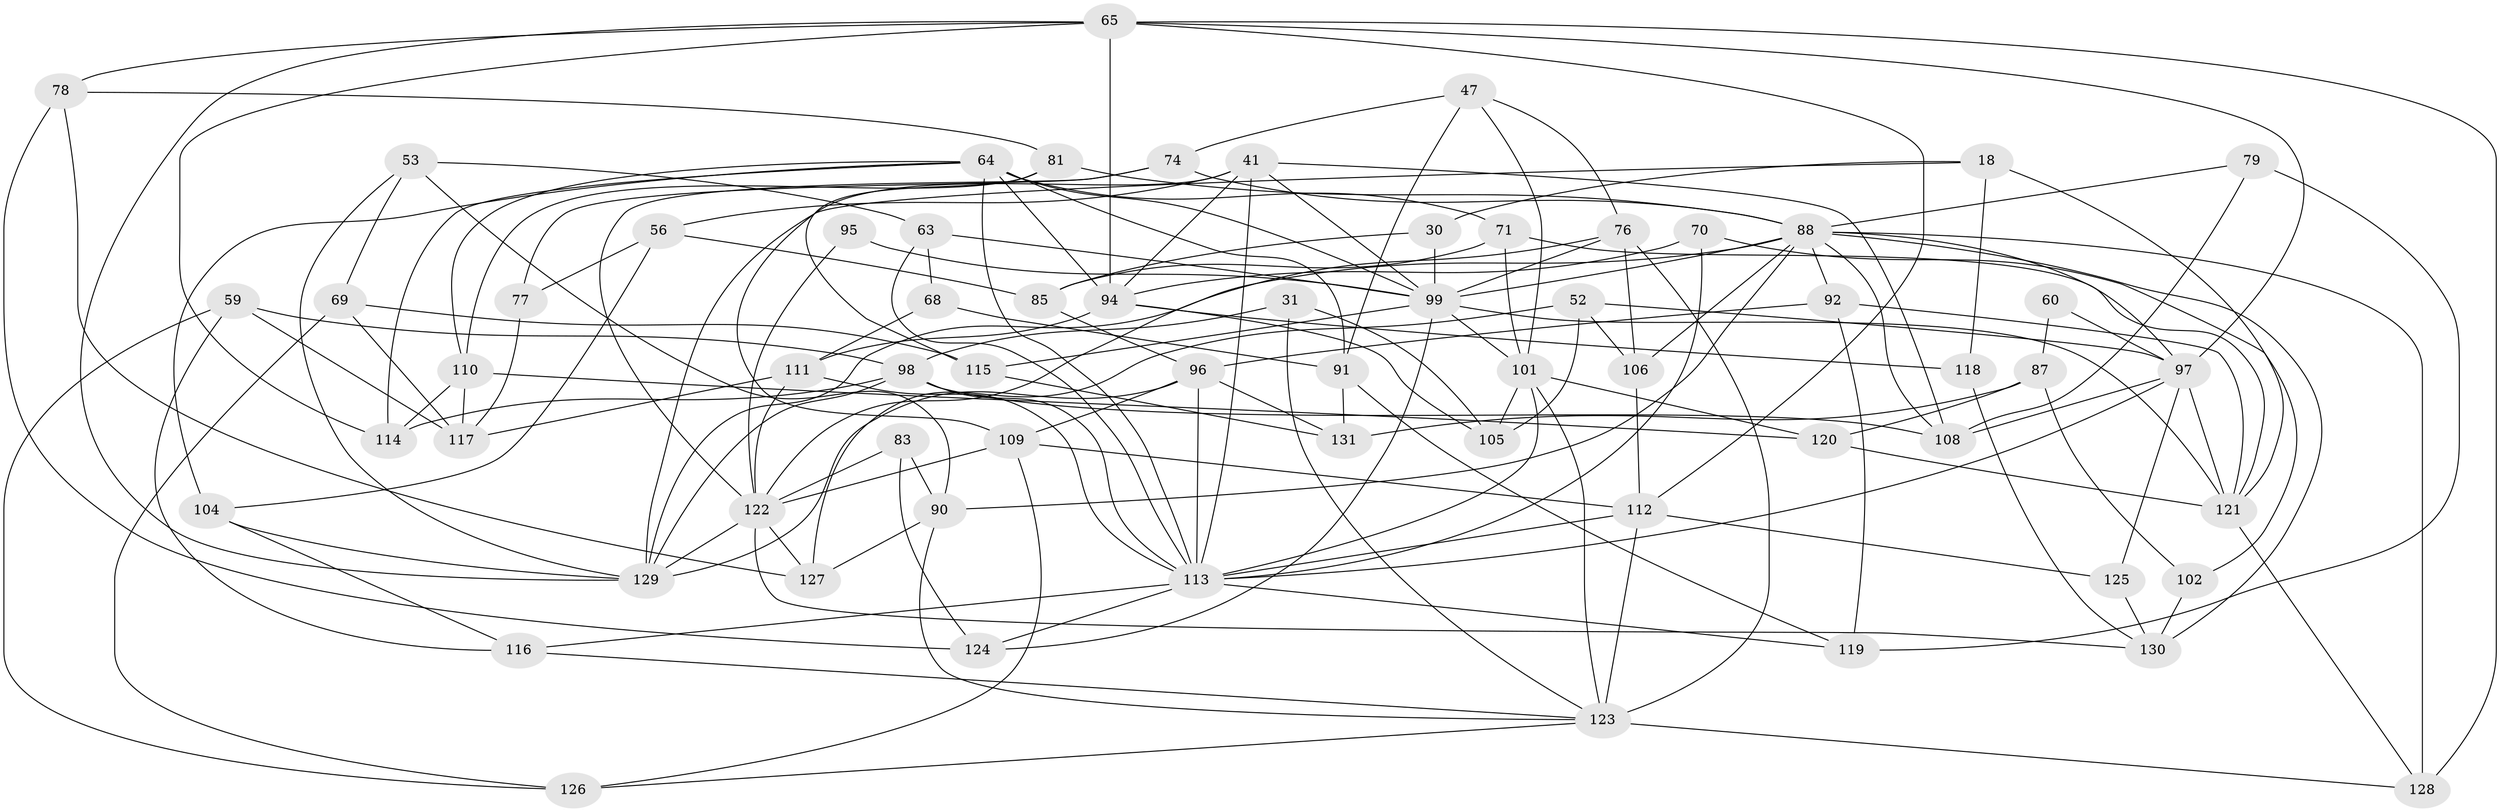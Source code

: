 // original degree distribution, {4: 1.0}
// Generated by graph-tools (version 1.1) at 2025/56/03/09/25 04:56:53]
// undirected, 65 vertices, 160 edges
graph export_dot {
graph [start="1"]
  node [color=gray90,style=filled];
  18 [super="+6"];
  30;
  31;
  41 [super="+23+33"];
  47;
  52;
  53;
  56;
  59;
  60;
  63;
  64 [super="+55"];
  65 [super="+2+7+42"];
  68;
  69;
  70;
  71;
  74;
  76 [super="+75"];
  77;
  78;
  79;
  81;
  83;
  85;
  87;
  88 [super="+13+37+80"];
  90 [super="+36"];
  91 [super="+66+62"];
  92;
  94 [super="+44+49"];
  95 [super="+54"];
  96 [super="+35"];
  97 [super="+26+43+58"];
  98 [super="+15+67"];
  99 [super="+38+51"];
  101 [super="+19+46"];
  102;
  104;
  105 [super="+14"];
  106;
  108 [super="+12"];
  109 [super="+48"];
  110 [super="+100"];
  111 [super="+93"];
  112 [super="+34"];
  113 [super="+24+84"];
  114 [super="+86"];
  115;
  116;
  117 [super="+57"];
  118;
  119;
  120 [super="+73"];
  121 [super="+27+61"];
  122 [super="+29+107"];
  123 [super="+3+10+103"];
  124;
  125;
  126;
  127;
  128;
  129 [super="+72"];
  130 [super="+1"];
  131;
  18 -- 30 [weight=2];
  18 -- 129;
  18 -- 118 [weight=2];
  18 -- 121;
  30 -- 85;
  30 -- 99;
  31 -- 105 [weight=2];
  31 -- 123;
  31 -- 98;
  41 -- 56;
  41 -- 108;
  41 -- 109 [weight=2];
  41 -- 94;
  41 -- 113;
  41 -- 99 [weight=2];
  47 -- 76;
  47 -- 74;
  47 -- 91;
  47 -- 101;
  52 -- 106;
  52 -- 127;
  52 -- 105;
  52 -- 97;
  53 -- 63;
  53 -- 90;
  53 -- 69;
  53 -- 129;
  56 -- 85;
  56 -- 104;
  56 -- 77;
  59 -- 126;
  59 -- 116;
  59 -- 117;
  59 -- 98;
  60 -- 87;
  60 -- 97 [weight=3];
  63 -- 68;
  63 -- 113;
  63 -- 99;
  64 -- 113 [weight=3];
  64 -- 104;
  64 -- 91 [weight=3];
  64 -- 71;
  64 -- 114;
  64 -- 110;
  64 -- 99;
  64 -- 94;
  65 -- 78;
  65 -- 128;
  65 -- 129;
  65 -- 114 [weight=2];
  65 -- 97 [weight=2];
  65 -- 112;
  65 -- 94 [weight=2];
  68 -- 91 [weight=2];
  68 -- 111;
  69 -- 126;
  69 -- 115;
  69 -- 117;
  70 -- 102;
  70 -- 113;
  70 -- 94 [weight=2];
  71 -- 85;
  71 -- 101;
  71 -- 121;
  74 -- 122;
  74 -- 77;
  74 -- 88;
  76 -- 123 [weight=2];
  76 -- 106;
  76 -- 99;
  76 -- 122;
  77 -- 117 [weight=2];
  78 -- 81;
  78 -- 127;
  78 -- 124;
  79 -- 108 [weight=2];
  79 -- 119;
  79 -- 88;
  81 -- 115;
  81 -- 88;
  81 -- 110;
  83 -- 90 [weight=2];
  83 -- 124;
  83 -- 122;
  85 -- 96;
  87 -- 131;
  87 -- 102;
  87 -- 120;
  88 -- 128;
  88 -- 90;
  88 -- 92;
  88 -- 97;
  88 -- 129;
  88 -- 130;
  88 -- 99;
  88 -- 106;
  88 -- 108;
  90 -- 127;
  90 -- 123;
  91 -- 131;
  91 -- 119;
  92 -- 96;
  92 -- 119;
  92 -- 121;
  94 -- 111;
  94 -- 118;
  94 -- 105 [weight=2];
  95 -- 122 [weight=4];
  95 -- 99 [weight=2];
  96 -- 131;
  96 -- 129;
  96 -- 109;
  96 -- 113;
  97 -- 113;
  97 -- 108;
  97 -- 125 [weight=2];
  97 -- 121;
  98 -- 129 [weight=2];
  98 -- 108;
  98 -- 114 [weight=2];
  98 -- 113;
  99 -- 121 [weight=2];
  99 -- 101;
  99 -- 115;
  99 -- 124;
  101 -- 123;
  101 -- 120 [weight=2];
  101 -- 105;
  101 -- 113;
  102 -- 130 [weight=2];
  104 -- 116;
  104 -- 129;
  106 -- 112;
  109 -- 126;
  109 -- 112;
  109 -- 122;
  110 -- 120 [weight=2];
  110 -- 114;
  110 -- 117;
  111 -- 113;
  111 -- 122 [weight=2];
  111 -- 117;
  112 -- 125;
  112 -- 123 [weight=2];
  112 -- 113 [weight=2];
  113 -- 116;
  113 -- 119;
  113 -- 124;
  115 -- 131;
  116 -- 123;
  118 -- 130;
  120 -- 121;
  121 -- 128;
  122 -- 129 [weight=2];
  122 -- 130;
  122 -- 127;
  123 -- 126;
  123 -- 128;
  125 -- 130;
}

